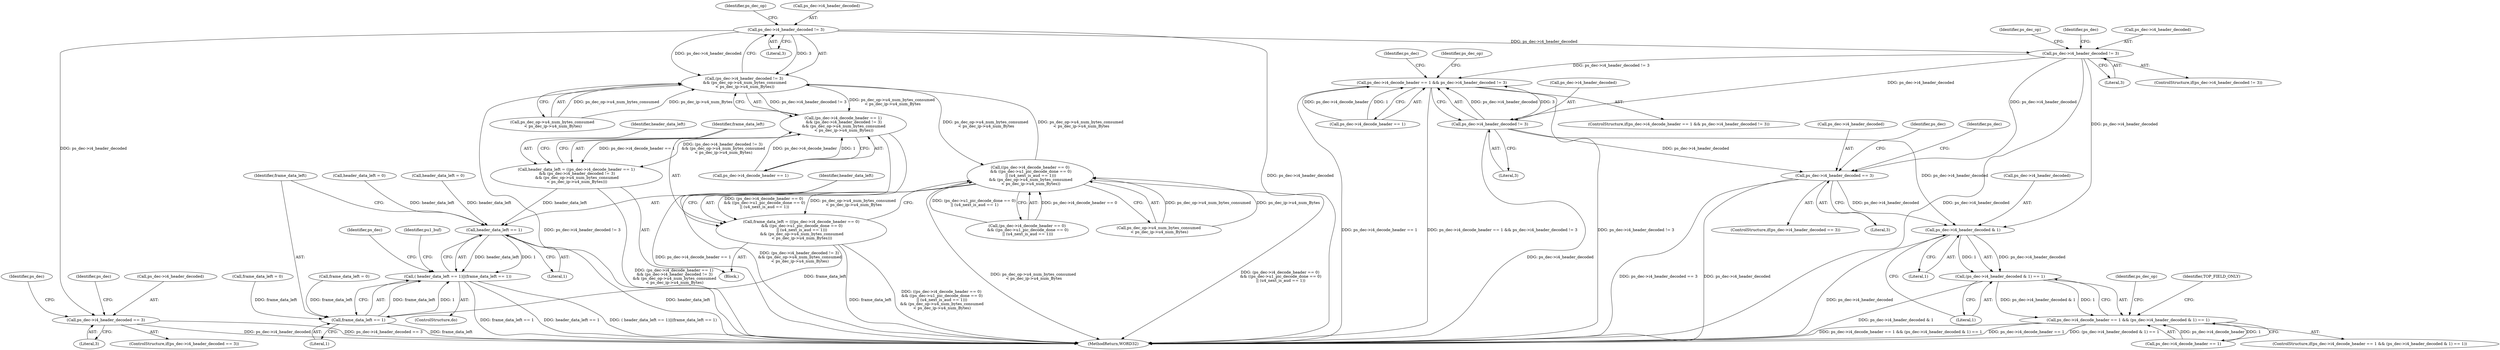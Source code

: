digraph "0_Android_0b23c81c3dd9ec38f7e6806a3955fed1925541a0@pointer" {
"1001419" [label="(Call,ps_dec->i4_header_decoded != 3)"];
"1001086" [label="(Call,ps_dec->i4_header_decoded == 3)"];
"1001418" [label="(Call,(ps_dec->i4_header_decoded != 3)\n && (ps_dec_op->u4_num_bytes_consumed\n < ps_dec_ip->u4_num_Bytes))"];
"1001412" [label="(Call,(ps_dec->i4_decode_header == 1)\n && (ps_dec->i4_header_decoded != 3)\n && (ps_dec_op->u4_num_bytes_consumed\n < ps_dec_ip->u4_num_Bytes))"];
"1001410" [label="(Call,header_data_left = ((ps_dec->i4_decode_header == 1)\n && (ps_dec->i4_header_decoded != 3)\n && (ps_dec_op->u4_num_bytes_consumed\n < ps_dec_ip->u4_num_Bytes)))"];
"1001457" [label="(Call,header_data_left == 1)"];
"1001456" [label="(Call,( header_data_left == 1)||(frame_data_left == 1))"];
"1001433" [label="(Call,((ps_dec->i4_decode_header == 0)\n && ((ps_dec->u1_pic_decode_done == 0)\n || (u4_next_is_aud == 1)))\n && (ps_dec_op->u4_num_bytes_consumed\n < ps_dec_ip->u4_num_Bytes))"];
"1001431" [label="(Call,frame_data_left = (((ps_dec->i4_decode_header == 0)\n && ((ps_dec->u1_pic_decode_done == 0)\n || (u4_next_is_aud == 1)))\n && (ps_dec_op->u4_num_bytes_consumed\n < ps_dec_ip->u4_num_Bytes)))"];
"1001460" [label="(Call,frame_data_left == 1)"];
"1001759" [label="(Call,ps_dec->i4_header_decoded != 3)"];
"1001773" [label="(Call,ps_dec->i4_decode_header == 1 && ps_dec->i4_header_decoded != 3)"];
"1001779" [label="(Call,ps_dec->i4_header_decoded != 3)"];
"1001892" [label="(Call,ps_dec->i4_header_decoded == 3)"];
"1002110" [label="(Call,ps_dec->i4_header_decoded & 1)"];
"1002109" [label="(Call,(ps_dec->i4_header_decoded & 1) == 1)"];
"1002103" [label="(Call,ps_dec->i4_decode_header == 1 && (ps_dec->i4_header_decoded & 1) == 1)"];
"1001418" [label="(Call,(ps_dec->i4_header_decoded != 3)\n && (ps_dec_op->u4_num_bytes_consumed\n < ps_dec_ip->u4_num_Bytes))"];
"1001431" [label="(Call,frame_data_left = (((ps_dec->i4_decode_header == 0)\n && ((ps_dec->u1_pic_decode_done == 0)\n || (u4_next_is_aud == 1)))\n && (ps_dec_op->u4_num_bytes_consumed\n < ps_dec_ip->u4_num_Bytes)))"];
"1002226" [label="(MethodReturn,WORD32)"];
"1001106" [label="(Identifier,ps_dec)"];
"1001413" [label="(Call,ps_dec->i4_decode_header == 1)"];
"1001426" [label="(Identifier,ps_dec_op)"];
"1001794" [label="(Identifier,ps_dec)"];
"1001462" [label="(Literal,1)"];
"1002110" [label="(Call,ps_dec->i4_header_decoded & 1)"];
"1001783" [label="(Literal,3)"];
"1001461" [label="(Identifier,frame_data_left)"];
"1001449" [label="(Call,ps_dec_op->u4_num_bytes_consumed\n < ps_dec_ip->u4_num_Bytes)"];
"1001456" [label="(Call,( header_data_left == 1)||(frame_data_left == 1))"];
"1001458" [label="(Identifier,header_data_left)"];
"1002103" [label="(Call,ps_dec->i4_decode_header == 1 && (ps_dec->i4_header_decoded & 1) == 1)"];
"1001094" [label="(Identifier,ps_dec)"];
"1002111" [label="(Call,ps_dec->i4_header_decoded)"];
"1001767" [label="(Identifier,ps_dec_op)"];
"1001896" [label="(Literal,3)"];
"1001891" [label="(ControlStructure,if(ps_dec->i4_header_decoded == 3))"];
"1001772" [label="(ControlStructure,if(ps_dec->i4_decode_header == 1 && ps_dec->i4_header_decoded != 3))"];
"1001763" [label="(Literal,3)"];
"1002114" [label="(Literal,1)"];
"1001774" [label="(Call,ps_dec->i4_decode_header == 1)"];
"1001420" [label="(Call,ps_dec->i4_header_decoded)"];
"1001893" [label="(Call,ps_dec->i4_header_decoded)"];
"1001900" [label="(Identifier,ps_dec)"];
"1002102" [label="(ControlStructure,if(ps_dec->i4_decode_header == 1 && (ps_dec->i4_header_decoded & 1) == 1))"];
"1001274" [label="(Call,header_data_left = 0)"];
"1001423" [label="(Literal,3)"];
"1001776" [label="(Identifier,ps_dec)"];
"1002115" [label="(Literal,1)"];
"1001090" [label="(Literal,3)"];
"1001433" [label="(Call,((ps_dec->i4_decode_header == 0)\n && ((ps_dec->u1_pic_decode_done == 0)\n || (u4_next_is_aud == 1)))\n && (ps_dec_op->u4_num_bytes_consumed\n < ps_dec_ip->u4_num_Bytes))"];
"1001457" [label="(Call,header_data_left == 1)"];
"1001467" [label="(Identifier,ps_dec)"];
"1002119" [label="(Identifier,ps_dec_op)"];
"1001424" [label="(Call,ps_dec_op->u4_num_bytes_consumed\n < ps_dec_ip->u4_num_Bytes)"];
"1000978" [label="(Identifier,pu1_buf)"];
"1001773" [label="(Call,ps_dec->i4_decode_header == 1 && ps_dec->i4_header_decoded != 3)"];
"1001434" [label="(Call,(ps_dec->i4_decode_header == 0)\n && ((ps_dec->u1_pic_decode_done == 0)\n || (u4_next_is_aud == 1)))"];
"1001780" [label="(Call,ps_dec->i4_header_decoded)"];
"1001460" [label="(Call,frame_data_left == 1)"];
"1000201" [label="(Call,header_data_left = 0)"];
"1001271" [label="(Call,frame_data_left = 0)"];
"1001459" [label="(Literal,1)"];
"1000976" [label="(Block,)"];
"1001758" [label="(ControlStructure,if(ps_dec->i4_header_decoded != 3))"];
"1001432" [label="(Identifier,frame_data_left)"];
"1001085" [label="(ControlStructure,if(ps_dec->i4_header_decoded == 3))"];
"1001759" [label="(Call,ps_dec->i4_header_decoded != 3)"];
"1001779" [label="(Call,ps_dec->i4_header_decoded != 3)"];
"1001787" [label="(Identifier,ps_dec_op)"];
"1001410" [label="(Call,header_data_left = ((ps_dec->i4_decode_header == 1)\n && (ps_dec->i4_header_decoded != 3)\n && (ps_dec_op->u4_num_bytes_consumed\n < ps_dec_ip->u4_num_Bytes)))"];
"1002104" [label="(Call,ps_dec->i4_decode_header == 1)"];
"1002161" [label="(Identifier,TOP_FIELD_ONLY)"];
"1001760" [label="(Call,ps_dec->i4_header_decoded)"];
"1001892" [label="(Call,ps_dec->i4_header_decoded == 3)"];
"1001913" [label="(Identifier,ps_dec)"];
"1001411" [label="(Identifier,header_data_left)"];
"1001419" [label="(Call,ps_dec->i4_header_decoded != 3)"];
"1000205" [label="(Call,frame_data_left = 0)"];
"1002109" [label="(Call,(ps_dec->i4_header_decoded & 1) == 1)"];
"1001086" [label="(Call,ps_dec->i4_header_decoded == 3)"];
"1001087" [label="(Call,ps_dec->i4_header_decoded)"];
"1000975" [label="(ControlStructure,do)"];
"1001412" [label="(Call,(ps_dec->i4_decode_header == 1)\n && (ps_dec->i4_header_decoded != 3)\n && (ps_dec_op->u4_num_bytes_consumed\n < ps_dec_ip->u4_num_Bytes))"];
"1001419" -> "1001418"  [label="AST: "];
"1001419" -> "1001423"  [label="CFG: "];
"1001420" -> "1001419"  [label="AST: "];
"1001423" -> "1001419"  [label="AST: "];
"1001426" -> "1001419"  [label="CFG: "];
"1001418" -> "1001419"  [label="CFG: "];
"1001419" -> "1002226"  [label="DDG: ps_dec->i4_header_decoded"];
"1001419" -> "1001086"  [label="DDG: ps_dec->i4_header_decoded"];
"1001419" -> "1001418"  [label="DDG: ps_dec->i4_header_decoded"];
"1001419" -> "1001418"  [label="DDG: 3"];
"1001419" -> "1001759"  [label="DDG: ps_dec->i4_header_decoded"];
"1001086" -> "1001085"  [label="AST: "];
"1001086" -> "1001090"  [label="CFG: "];
"1001087" -> "1001086"  [label="AST: "];
"1001090" -> "1001086"  [label="AST: "];
"1001094" -> "1001086"  [label="CFG: "];
"1001106" -> "1001086"  [label="CFG: "];
"1001086" -> "1002226"  [label="DDG: ps_dec->i4_header_decoded"];
"1001086" -> "1002226"  [label="DDG: ps_dec->i4_header_decoded == 3"];
"1001418" -> "1001412"  [label="AST: "];
"1001418" -> "1001424"  [label="CFG: "];
"1001424" -> "1001418"  [label="AST: "];
"1001412" -> "1001418"  [label="CFG: "];
"1001418" -> "1002226"  [label="DDG: ps_dec->i4_header_decoded != 3"];
"1001418" -> "1001412"  [label="DDG: ps_dec->i4_header_decoded != 3"];
"1001418" -> "1001412"  [label="DDG: ps_dec_op->u4_num_bytes_consumed\n < ps_dec_ip->u4_num_Bytes"];
"1001433" -> "1001418"  [label="DDG: ps_dec_op->u4_num_bytes_consumed\n < ps_dec_ip->u4_num_Bytes"];
"1001424" -> "1001418"  [label="DDG: ps_dec_op->u4_num_bytes_consumed"];
"1001424" -> "1001418"  [label="DDG: ps_dec_ip->u4_num_Bytes"];
"1001418" -> "1001433"  [label="DDG: ps_dec_op->u4_num_bytes_consumed\n < ps_dec_ip->u4_num_Bytes"];
"1001412" -> "1001410"  [label="AST: "];
"1001412" -> "1001413"  [label="CFG: "];
"1001413" -> "1001412"  [label="AST: "];
"1001410" -> "1001412"  [label="CFG: "];
"1001412" -> "1002226"  [label="DDG: (ps_dec->i4_header_decoded != 3)\n && (ps_dec_op->u4_num_bytes_consumed\n < ps_dec_ip->u4_num_Bytes)"];
"1001412" -> "1002226"  [label="DDG: ps_dec->i4_decode_header == 1"];
"1001412" -> "1001410"  [label="DDG: ps_dec->i4_decode_header == 1"];
"1001412" -> "1001410"  [label="DDG: (ps_dec->i4_header_decoded != 3)\n && (ps_dec_op->u4_num_bytes_consumed\n < ps_dec_ip->u4_num_Bytes)"];
"1001413" -> "1001412"  [label="DDG: ps_dec->i4_decode_header"];
"1001413" -> "1001412"  [label="DDG: 1"];
"1001410" -> "1000976"  [label="AST: "];
"1001411" -> "1001410"  [label="AST: "];
"1001432" -> "1001410"  [label="CFG: "];
"1001410" -> "1002226"  [label="DDG: (ps_dec->i4_decode_header == 1)\n && (ps_dec->i4_header_decoded != 3)\n && (ps_dec_op->u4_num_bytes_consumed\n < ps_dec_ip->u4_num_Bytes)"];
"1001410" -> "1001457"  [label="DDG: header_data_left"];
"1001457" -> "1001456"  [label="AST: "];
"1001457" -> "1001459"  [label="CFG: "];
"1001458" -> "1001457"  [label="AST: "];
"1001459" -> "1001457"  [label="AST: "];
"1001461" -> "1001457"  [label="CFG: "];
"1001456" -> "1001457"  [label="CFG: "];
"1001457" -> "1002226"  [label="DDG: header_data_left"];
"1001457" -> "1001456"  [label="DDG: header_data_left"];
"1001457" -> "1001456"  [label="DDG: 1"];
"1001274" -> "1001457"  [label="DDG: header_data_left"];
"1000201" -> "1001457"  [label="DDG: header_data_left"];
"1001456" -> "1000975"  [label="AST: "];
"1001456" -> "1001460"  [label="CFG: "];
"1001460" -> "1001456"  [label="AST: "];
"1000978" -> "1001456"  [label="CFG: "];
"1001467" -> "1001456"  [label="CFG: "];
"1001456" -> "1002226"  [label="DDG: frame_data_left == 1"];
"1001456" -> "1002226"  [label="DDG: header_data_left == 1"];
"1001456" -> "1002226"  [label="DDG: ( header_data_left == 1)||(frame_data_left == 1)"];
"1001460" -> "1001456"  [label="DDG: frame_data_left"];
"1001460" -> "1001456"  [label="DDG: 1"];
"1001433" -> "1001431"  [label="AST: "];
"1001433" -> "1001434"  [label="CFG: "];
"1001433" -> "1001449"  [label="CFG: "];
"1001434" -> "1001433"  [label="AST: "];
"1001449" -> "1001433"  [label="AST: "];
"1001431" -> "1001433"  [label="CFG: "];
"1001433" -> "1002226"  [label="DDG: ps_dec_op->u4_num_bytes_consumed\n < ps_dec_ip->u4_num_Bytes"];
"1001433" -> "1002226"  [label="DDG: (ps_dec->i4_decode_header == 0)\n && ((ps_dec->u1_pic_decode_done == 0)\n || (u4_next_is_aud == 1))"];
"1001433" -> "1001431"  [label="DDG: (ps_dec->i4_decode_header == 0)\n && ((ps_dec->u1_pic_decode_done == 0)\n || (u4_next_is_aud == 1))"];
"1001433" -> "1001431"  [label="DDG: ps_dec_op->u4_num_bytes_consumed\n < ps_dec_ip->u4_num_Bytes"];
"1001434" -> "1001433"  [label="DDG: ps_dec->i4_decode_header == 0"];
"1001434" -> "1001433"  [label="DDG: (ps_dec->u1_pic_decode_done == 0)\n || (u4_next_is_aud == 1)"];
"1001449" -> "1001433"  [label="DDG: ps_dec_op->u4_num_bytes_consumed"];
"1001449" -> "1001433"  [label="DDG: ps_dec_ip->u4_num_Bytes"];
"1001431" -> "1000976"  [label="AST: "];
"1001432" -> "1001431"  [label="AST: "];
"1001458" -> "1001431"  [label="CFG: "];
"1001431" -> "1002226"  [label="DDG: ((ps_dec->i4_decode_header == 0)\n && ((ps_dec->u1_pic_decode_done == 0)\n || (u4_next_is_aud == 1)))\n && (ps_dec_op->u4_num_bytes_consumed\n < ps_dec_ip->u4_num_Bytes)"];
"1001431" -> "1002226"  [label="DDG: frame_data_left"];
"1001431" -> "1001460"  [label="DDG: frame_data_left"];
"1001460" -> "1001462"  [label="CFG: "];
"1001461" -> "1001460"  [label="AST: "];
"1001462" -> "1001460"  [label="AST: "];
"1001460" -> "1002226"  [label="DDG: frame_data_left"];
"1001271" -> "1001460"  [label="DDG: frame_data_left"];
"1000205" -> "1001460"  [label="DDG: frame_data_left"];
"1001759" -> "1001758"  [label="AST: "];
"1001759" -> "1001763"  [label="CFG: "];
"1001760" -> "1001759"  [label="AST: "];
"1001763" -> "1001759"  [label="AST: "];
"1001767" -> "1001759"  [label="CFG: "];
"1001776" -> "1001759"  [label="CFG: "];
"1001759" -> "1002226"  [label="DDG: ps_dec->i4_header_decoded"];
"1001759" -> "1001773"  [label="DDG: ps_dec->i4_header_decoded != 3"];
"1001759" -> "1001779"  [label="DDG: ps_dec->i4_header_decoded"];
"1001759" -> "1001892"  [label="DDG: ps_dec->i4_header_decoded"];
"1001759" -> "1002110"  [label="DDG: ps_dec->i4_header_decoded"];
"1001773" -> "1001772"  [label="AST: "];
"1001773" -> "1001774"  [label="CFG: "];
"1001773" -> "1001779"  [label="CFG: "];
"1001774" -> "1001773"  [label="AST: "];
"1001779" -> "1001773"  [label="AST: "];
"1001787" -> "1001773"  [label="CFG: "];
"1001794" -> "1001773"  [label="CFG: "];
"1001773" -> "1002226"  [label="DDG: ps_dec->i4_header_decoded != 3"];
"1001773" -> "1002226"  [label="DDG: ps_dec->i4_decode_header == 1"];
"1001773" -> "1002226"  [label="DDG: ps_dec->i4_decode_header == 1 && ps_dec->i4_header_decoded != 3"];
"1001774" -> "1001773"  [label="DDG: ps_dec->i4_decode_header"];
"1001774" -> "1001773"  [label="DDG: 1"];
"1001779" -> "1001773"  [label="DDG: ps_dec->i4_header_decoded"];
"1001779" -> "1001773"  [label="DDG: 3"];
"1001779" -> "1001783"  [label="CFG: "];
"1001780" -> "1001779"  [label="AST: "];
"1001783" -> "1001779"  [label="AST: "];
"1001779" -> "1002226"  [label="DDG: ps_dec->i4_header_decoded"];
"1001779" -> "1001892"  [label="DDG: ps_dec->i4_header_decoded"];
"1001779" -> "1002110"  [label="DDG: ps_dec->i4_header_decoded"];
"1001892" -> "1001891"  [label="AST: "];
"1001892" -> "1001896"  [label="CFG: "];
"1001893" -> "1001892"  [label="AST: "];
"1001896" -> "1001892"  [label="AST: "];
"1001900" -> "1001892"  [label="CFG: "];
"1001913" -> "1001892"  [label="CFG: "];
"1001892" -> "1002226"  [label="DDG: ps_dec->i4_header_decoded"];
"1001892" -> "1002226"  [label="DDG: ps_dec->i4_header_decoded == 3"];
"1001892" -> "1002110"  [label="DDG: ps_dec->i4_header_decoded"];
"1002110" -> "1002109"  [label="AST: "];
"1002110" -> "1002114"  [label="CFG: "];
"1002111" -> "1002110"  [label="AST: "];
"1002114" -> "1002110"  [label="AST: "];
"1002115" -> "1002110"  [label="CFG: "];
"1002110" -> "1002226"  [label="DDG: ps_dec->i4_header_decoded"];
"1002110" -> "1002109"  [label="DDG: ps_dec->i4_header_decoded"];
"1002110" -> "1002109"  [label="DDG: 1"];
"1002109" -> "1002103"  [label="AST: "];
"1002109" -> "1002115"  [label="CFG: "];
"1002115" -> "1002109"  [label="AST: "];
"1002103" -> "1002109"  [label="CFG: "];
"1002109" -> "1002226"  [label="DDG: ps_dec->i4_header_decoded & 1"];
"1002109" -> "1002103"  [label="DDG: ps_dec->i4_header_decoded & 1"];
"1002109" -> "1002103"  [label="DDG: 1"];
"1002103" -> "1002102"  [label="AST: "];
"1002103" -> "1002104"  [label="CFG: "];
"1002104" -> "1002103"  [label="AST: "];
"1002119" -> "1002103"  [label="CFG: "];
"1002161" -> "1002103"  [label="CFG: "];
"1002103" -> "1002226"  [label="DDG: ps_dec->i4_decode_header == 1 && (ps_dec->i4_header_decoded & 1) == 1"];
"1002103" -> "1002226"  [label="DDG: ps_dec->i4_decode_header == 1"];
"1002103" -> "1002226"  [label="DDG: (ps_dec->i4_header_decoded & 1) == 1"];
"1002104" -> "1002103"  [label="DDG: ps_dec->i4_decode_header"];
"1002104" -> "1002103"  [label="DDG: 1"];
}
